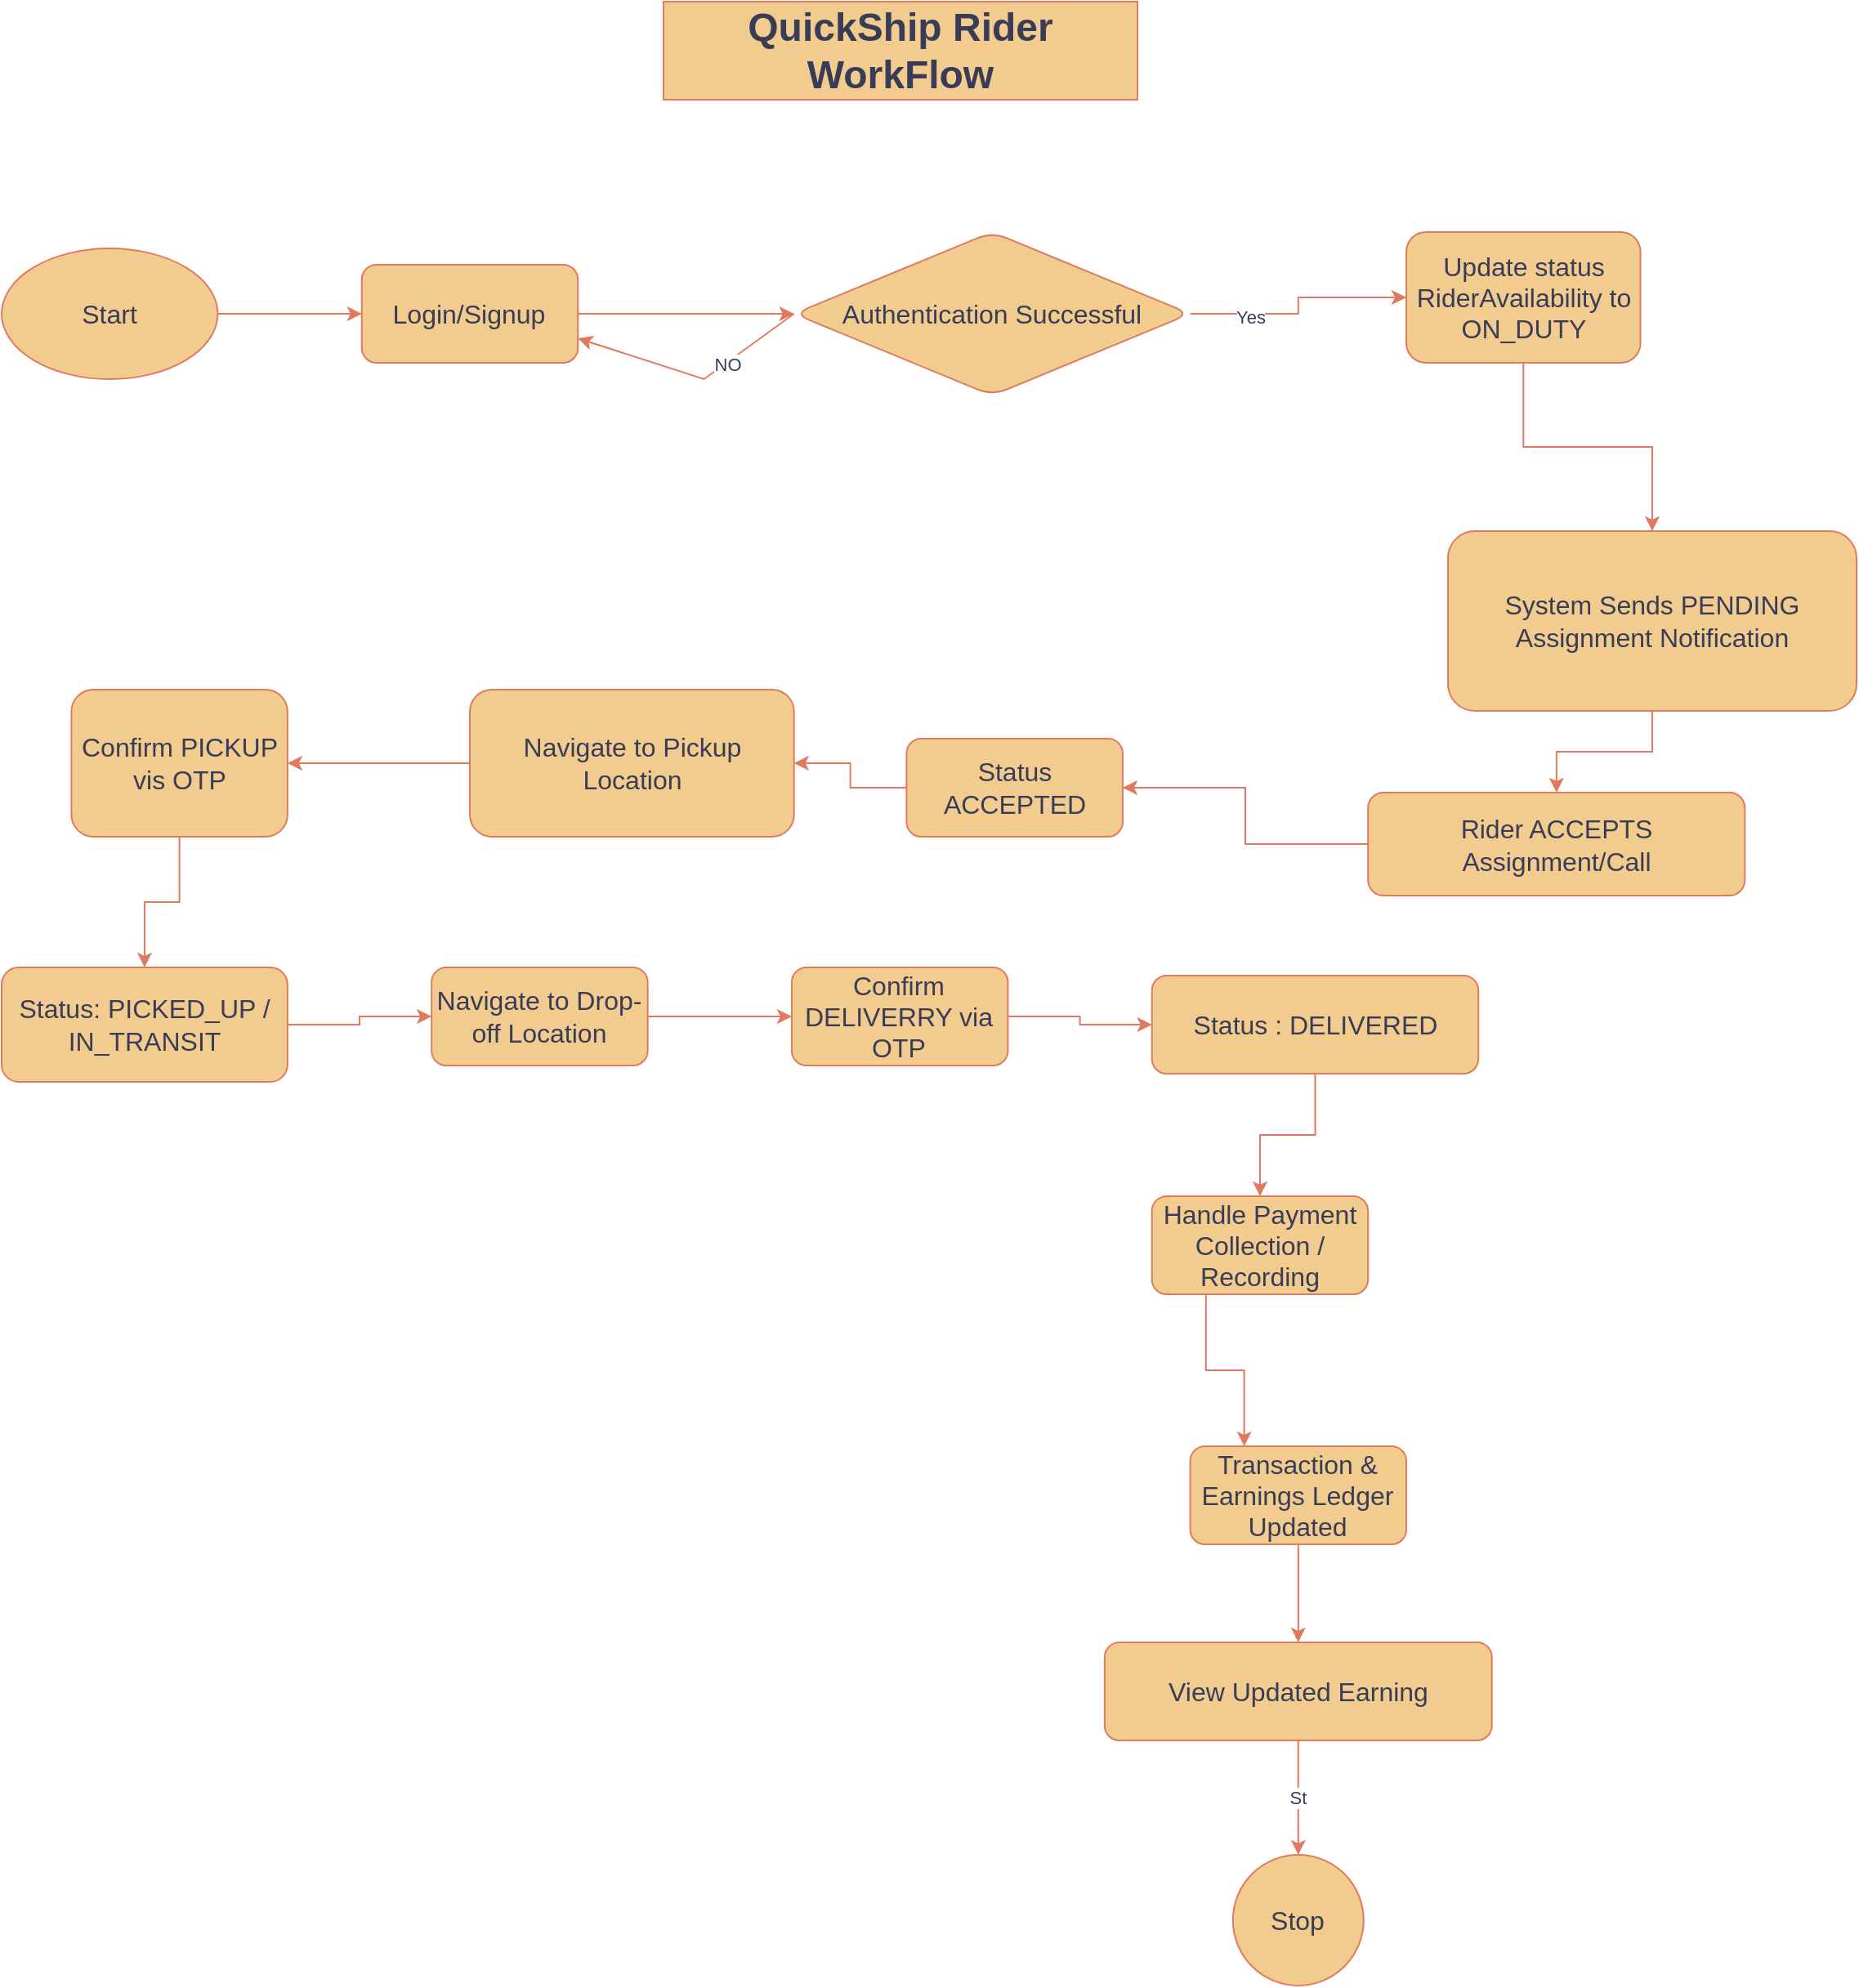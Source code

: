 <mxfile version="28.2.5">
  <diagram name="Page-1" id="TQbOudh795_DHU1F4wFf">
    <mxGraphModel dx="2308" dy="988" grid="1" gridSize="10" guides="1" tooltips="1" connect="1" arrows="1" fold="1" page="1" pageScale="1" pageWidth="850" pageHeight="1100" math="0" shadow="0">
      <root>
        <mxCell id="0" />
        <mxCell id="1" parent="0" />
        <mxCell id="jvYvhsIFIpIQuHa4VLG5-77" value="&lt;font style=&quot;font-size: 24px;&quot;&gt;&lt;b&gt;QuickShip Rider WorkFlow&lt;/b&gt;&lt;/font&gt;" style="whiteSpace=wrap;html=1;strokeColor=#E07A5F;fontColor=#393C56;fillColor=#F2CC8F;" vertex="1" parent="1">
          <mxGeometry x="630" y="66" width="290" height="60" as="geometry" />
        </mxCell>
        <mxCell id="jvYvhsIFIpIQuHa4VLG5-6" value="" style="edgeStyle=orthogonalEdgeStyle;rounded=0;orthogonalLoop=1;jettySize=auto;html=1;fontSize=16;labelBackgroundColor=none;fontColor=default;strokeColor=#E07A5F;" edge="1" parent="1" source="jvYvhsIFIpIQuHa4VLG5-1" target="jvYvhsIFIpIQuHa4VLG5-5">
          <mxGeometry relative="1" as="geometry" />
        </mxCell>
        <mxCell id="jvYvhsIFIpIQuHa4VLG5-1" value="&lt;div&gt;&lt;span style=&quot;background-color: transparent;&quot;&gt;Start&lt;/span&gt;&lt;/div&gt;" style="ellipse;whiteSpace=wrap;html=1;fontSize=16;labelBackgroundColor=none;fillColor=#F2CC8F;strokeColor=#E07A5F;fontColor=#393C56;" vertex="1" parent="1">
          <mxGeometry x="225" y="217" width="132.233" height="80" as="geometry" />
        </mxCell>
        <mxCell id="jvYvhsIFIpIQuHa4VLG5-15" value="" style="edgeStyle=orthogonalEdgeStyle;rounded=0;orthogonalLoop=1;jettySize=auto;html=1;entryX=0;entryY=0.5;entryDx=0;entryDy=0;fontSize=16;labelBackgroundColor=none;fontColor=default;strokeColor=#E07A5F;" edge="1" parent="1" source="jvYvhsIFIpIQuHa4VLG5-5" target="jvYvhsIFIpIQuHa4VLG5-7">
          <mxGeometry relative="1" as="geometry">
            <mxPoint x="687.816" y="257" as="targetPoint" />
          </mxGeometry>
        </mxCell>
        <mxCell id="jvYvhsIFIpIQuHa4VLG5-5" value="Login/Signup" style="rounded=1;whiteSpace=wrap;html=1;fontSize=16;labelBackgroundColor=none;fillColor=#F2CC8F;strokeColor=#E07A5F;fontColor=#393C56;" vertex="1" parent="1">
          <mxGeometry x="445.388" y="227" width="132.233" height="60" as="geometry" />
        </mxCell>
        <mxCell id="jvYvhsIFIpIQuHa4VLG5-17" value="" style="edgeStyle=orthogonalEdgeStyle;rounded=0;orthogonalLoop=1;jettySize=auto;html=1;fontSize=16;labelBackgroundColor=none;fontColor=default;strokeColor=#E07A5F;" edge="1" parent="1" source="jvYvhsIFIpIQuHa4VLG5-7" target="jvYvhsIFIpIQuHa4VLG5-16">
          <mxGeometry relative="1" as="geometry" />
        </mxCell>
        <mxCell id="jvYvhsIFIpIQuHa4VLG5-72" value="Yes" style="edgeLabel;html=1;align=center;verticalAlign=middle;resizable=0;points=[];strokeColor=#E07A5F;fontColor=#393C56;fillColor=#F2CC8F;" vertex="1" connectable="0" parent="jvYvhsIFIpIQuHa4VLG5-17">
          <mxGeometry x="-0.489" y="-2" relative="1" as="geometry">
            <mxPoint as="offset" />
          </mxGeometry>
        </mxCell>
        <mxCell id="jvYvhsIFIpIQuHa4VLG5-7" value="Authentication Successful" style="rhombus;whiteSpace=wrap;html=1;rounded=1;fontSize=16;labelBackgroundColor=none;fillColor=#F2CC8F;strokeColor=#E07A5F;fontColor=#393C56;" vertex="1" parent="1">
          <mxGeometry x="709.854" y="207" width="242.427" height="100" as="geometry" />
        </mxCell>
        <mxCell id="jvYvhsIFIpIQuHa4VLG5-9" value="" style="endArrow=classic;html=1;rounded=0;entryX=1;entryY=0.75;entryDx=0;entryDy=0;exitX=0;exitY=0.5;exitDx=0;exitDy=0;fontSize=16;labelBackgroundColor=none;fontColor=default;strokeColor=#E07A5F;" edge="1" parent="1" source="jvYvhsIFIpIQuHa4VLG5-7" target="jvYvhsIFIpIQuHa4VLG5-5">
          <mxGeometry width="50" height="50" relative="1" as="geometry">
            <mxPoint x="698.835" y="247" as="sourcePoint" />
            <mxPoint x="753.932" y="197" as="targetPoint" />
            <Array as="points">
              <mxPoint x="654.757" y="297" />
            </Array>
          </mxGeometry>
        </mxCell>
        <mxCell id="jvYvhsIFIpIQuHa4VLG5-71" value="NO" style="edgeLabel;html=1;align=center;verticalAlign=middle;resizable=0;points=[];strokeColor=#E07A5F;fontColor=#393C56;fillColor=#F2CC8F;" vertex="1" connectable="0" parent="jvYvhsIFIpIQuHa4VLG5-9">
          <mxGeometry x="-0.31" y="1" relative="1" as="geometry">
            <mxPoint as="offset" />
          </mxGeometry>
        </mxCell>
        <mxCell id="jvYvhsIFIpIQuHa4VLG5-20" value="" style="edgeStyle=orthogonalEdgeStyle;rounded=0;orthogonalLoop=1;jettySize=auto;html=1;fontSize=16;labelBackgroundColor=none;fontColor=default;strokeColor=#E07A5F;" edge="1" parent="1" source="jvYvhsIFIpIQuHa4VLG5-16" target="jvYvhsIFIpIQuHa4VLG5-19">
          <mxGeometry relative="1" as="geometry" />
        </mxCell>
        <mxCell id="jvYvhsIFIpIQuHa4VLG5-16" value="Update status RiderAvailability to ON_DUTY&lt;div&gt;&lt;/div&gt;" style="rounded=1;fontStyle=0;html=1;whiteSpace=wrap;fontSize=16;labelBackgroundColor=none;fillColor=#F2CC8F;strokeColor=#E07A5F;fontColor=#393C56;" vertex="1" parent="1">
          <mxGeometry x="1084.515" y="207" width="143.252" height="80" as="geometry" />
        </mxCell>
        <mxCell id="jvYvhsIFIpIQuHa4VLG5-22" value="" style="edgeStyle=orthogonalEdgeStyle;rounded=0;orthogonalLoop=1;jettySize=auto;html=1;fontSize=16;labelBackgroundColor=none;fontColor=default;strokeColor=#E07A5F;" edge="1" parent="1" source="jvYvhsIFIpIQuHa4VLG5-19" target="jvYvhsIFIpIQuHa4VLG5-21">
          <mxGeometry relative="1" as="geometry" />
        </mxCell>
        <mxCell id="jvYvhsIFIpIQuHa4VLG5-19" value="System Sends PENDING Assignment Notification" style="rounded=1;whiteSpace=wrap;html=1;fontStyle=0;fontSize=16;labelBackgroundColor=none;fillColor=#F2CC8F;strokeColor=#E07A5F;fontColor=#393C56;" vertex="1" parent="1">
          <mxGeometry x="1110" y="390" width="250" height="110" as="geometry" />
        </mxCell>
        <mxCell id="jvYvhsIFIpIQuHa4VLG5-24" value="" style="edgeStyle=orthogonalEdgeStyle;rounded=0;orthogonalLoop=1;jettySize=auto;html=1;fontSize=16;labelBackgroundColor=none;fontColor=default;strokeColor=#E07A5F;" edge="1" parent="1" source="jvYvhsIFIpIQuHa4VLG5-21" target="jvYvhsIFIpIQuHa4VLG5-23">
          <mxGeometry relative="1" as="geometry" />
        </mxCell>
        <mxCell id="jvYvhsIFIpIQuHa4VLG5-21" value="Rider ACCEPTS Assignment/Call" style="rounded=1;whiteSpace=wrap;html=1;fontStyle=0;fontSize=16;labelBackgroundColor=none;fillColor=#F2CC8F;strokeColor=#E07A5F;fontColor=#393C56;" vertex="1" parent="1">
          <mxGeometry x="1061.1" y="550" width="230.58" height="63" as="geometry" />
        </mxCell>
        <mxCell id="jvYvhsIFIpIQuHa4VLG5-26" value="" style="edgeStyle=orthogonalEdgeStyle;rounded=0;orthogonalLoop=1;jettySize=auto;html=1;fontSize=16;labelBackgroundColor=none;fontColor=default;strokeColor=#E07A5F;" edge="1" parent="1" source="jvYvhsIFIpIQuHa4VLG5-23" target="jvYvhsIFIpIQuHa4VLG5-25">
          <mxGeometry relative="1" as="geometry" />
        </mxCell>
        <mxCell id="jvYvhsIFIpIQuHa4VLG5-23" value="Status ACCEPTED" style="rounded=1;whiteSpace=wrap;html=1;fontStyle=0;fontSize=16;labelBackgroundColor=none;fillColor=#F2CC8F;strokeColor=#E07A5F;fontColor=#393C56;" vertex="1" parent="1">
          <mxGeometry x="778.726" y="517" width="132.233" height="60" as="geometry" />
        </mxCell>
        <mxCell id="jvYvhsIFIpIQuHa4VLG5-28" value="" style="edgeStyle=orthogonalEdgeStyle;rounded=0;orthogonalLoop=1;jettySize=auto;html=1;fontSize=16;labelBackgroundColor=none;fontColor=default;strokeColor=#E07A5F;" edge="1" parent="1" source="jvYvhsIFIpIQuHa4VLG5-25" target="jvYvhsIFIpIQuHa4VLG5-27">
          <mxGeometry relative="1" as="geometry" />
        </mxCell>
        <mxCell id="jvYvhsIFIpIQuHa4VLG5-25" value="Navigate to Pickup Location" style="rounded=1;whiteSpace=wrap;html=1;fontStyle=0;fontSize=16;labelBackgroundColor=none;fillColor=#F2CC8F;strokeColor=#E07A5F;fontColor=#393C56;" vertex="1" parent="1">
          <mxGeometry x="511.505" y="487" width="198.35" height="90" as="geometry" />
        </mxCell>
        <mxCell id="jvYvhsIFIpIQuHa4VLG5-30" value="" style="edgeStyle=orthogonalEdgeStyle;rounded=0;orthogonalLoop=1;jettySize=auto;html=1;fontSize=16;labelBackgroundColor=none;fontColor=default;strokeColor=#E07A5F;" edge="1" parent="1" source="jvYvhsIFIpIQuHa4VLG5-27" target="jvYvhsIFIpIQuHa4VLG5-29">
          <mxGeometry relative="1" as="geometry" />
        </mxCell>
        <mxCell id="jvYvhsIFIpIQuHa4VLG5-27" value="Confirm PICKUP vis OTP" style="rounded=1;whiteSpace=wrap;html=1;fontStyle=0;fontSize=16;labelBackgroundColor=none;fillColor=#F2CC8F;strokeColor=#E07A5F;fontColor=#393C56;" vertex="1" parent="1">
          <mxGeometry x="267.7" y="487" width="132.233" height="90" as="geometry" />
        </mxCell>
        <mxCell id="jvYvhsIFIpIQuHa4VLG5-32" value="" style="edgeStyle=orthogonalEdgeStyle;rounded=0;orthogonalLoop=1;jettySize=auto;html=1;fontSize=16;labelBackgroundColor=none;fontColor=default;strokeColor=#E07A5F;" edge="1" parent="1" source="jvYvhsIFIpIQuHa4VLG5-29" target="jvYvhsIFIpIQuHa4VLG5-31">
          <mxGeometry relative="1" as="geometry" />
        </mxCell>
        <mxCell id="jvYvhsIFIpIQuHa4VLG5-29" value="Status: PICKED_UP / IN_TRANSIT" style="rounded=1;whiteSpace=wrap;html=1;fontStyle=0;fontSize=16;labelBackgroundColor=none;fillColor=#F2CC8F;strokeColor=#E07A5F;fontColor=#393C56;" vertex="1" parent="1">
          <mxGeometry x="225" y="657" width="174.933" height="70" as="geometry" />
        </mxCell>
        <mxCell id="jvYvhsIFIpIQuHa4VLG5-34" value="" style="edgeStyle=orthogonalEdgeStyle;rounded=0;orthogonalLoop=1;jettySize=auto;html=1;fontSize=16;labelBackgroundColor=none;fontColor=default;strokeColor=#E07A5F;" edge="1" parent="1" source="jvYvhsIFIpIQuHa4VLG5-31" target="jvYvhsIFIpIQuHa4VLG5-33">
          <mxGeometry relative="1" as="geometry" />
        </mxCell>
        <mxCell id="jvYvhsIFIpIQuHa4VLG5-31" value="Navigate to Drop-off Location" style="rounded=1;whiteSpace=wrap;html=1;fontStyle=0;fontSize=16;labelBackgroundColor=none;fillColor=#F2CC8F;strokeColor=#E07A5F;fontColor=#393C56;" vertex="1" parent="1">
          <mxGeometry x="488.089" y="657" width="132.233" height="60" as="geometry" />
        </mxCell>
        <mxCell id="jvYvhsIFIpIQuHa4VLG5-36" value="" style="edgeStyle=orthogonalEdgeStyle;rounded=0;orthogonalLoop=1;jettySize=auto;html=1;fontSize=16;labelBackgroundColor=none;fontColor=default;strokeColor=#E07A5F;" edge="1" parent="1" source="jvYvhsIFIpIQuHa4VLG5-33" target="jvYvhsIFIpIQuHa4VLG5-35">
          <mxGeometry relative="1" as="geometry" />
        </mxCell>
        <mxCell id="jvYvhsIFIpIQuHa4VLG5-33" value="Confirm DELIVERRY via OTP" style="rounded=1;whiteSpace=wrap;html=1;fontStyle=0;fontSize=16;labelBackgroundColor=none;fillColor=#F2CC8F;strokeColor=#E07A5F;fontColor=#393C56;" vertex="1" parent="1">
          <mxGeometry x="708.477" y="657" width="132.233" height="60" as="geometry" />
        </mxCell>
        <mxCell id="jvYvhsIFIpIQuHa4VLG5-40" value="" style="edgeStyle=orthogonalEdgeStyle;rounded=0;orthogonalLoop=1;jettySize=auto;html=1;fontSize=16;labelBackgroundColor=none;fontColor=default;strokeColor=#E07A5F;" edge="1" parent="1" source="jvYvhsIFIpIQuHa4VLG5-35" target="jvYvhsIFIpIQuHa4VLG5-39">
          <mxGeometry relative="1" as="geometry" />
        </mxCell>
        <mxCell id="jvYvhsIFIpIQuHa4VLG5-35" value="Status : DELIVERED" style="rounded=1;whiteSpace=wrap;html=1;fontStyle=0;fontSize=16;labelBackgroundColor=none;fillColor=#F2CC8F;strokeColor=#E07A5F;fontColor=#393C56;" vertex="1" parent="1">
          <mxGeometry x="928.865" y="662" width="199.727" height="60" as="geometry" />
        </mxCell>
        <mxCell id="jvYvhsIFIpIQuHa4VLG5-39" value="Handle Payment Collection / Recording&lt;div&gt;&lt;/div&gt;" style="whiteSpace=wrap;html=1;rounded=1;fontStyle=0;fontSize=16;labelBackgroundColor=none;fillColor=#F2CC8F;strokeColor=#E07A5F;fontColor=#393C56;" vertex="1" parent="1">
          <mxGeometry x="928.865" y="797" width="132.233" height="60" as="geometry" />
        </mxCell>
        <mxCell id="jvYvhsIFIpIQuHa4VLG5-44" value="" style="edgeStyle=orthogonalEdgeStyle;rounded=0;orthogonalLoop=1;jettySize=auto;html=1;fontSize=16;labelBackgroundColor=none;fontColor=default;strokeColor=#E07A5F;exitX=0.25;exitY=1;exitDx=0;exitDy=0;entryX=0.25;entryY=0;entryDx=0;entryDy=0;" edge="1" parent="1" source="jvYvhsIFIpIQuHa4VLG5-39" target="jvYvhsIFIpIQuHa4VLG5-43">
          <mxGeometry relative="1" as="geometry">
            <mxPoint x="887.056" y="972" as="sourcePoint" />
            <mxPoint x="810.005" y="1087" as="targetPoint" />
          </mxGeometry>
        </mxCell>
        <mxCell id="jvYvhsIFIpIQuHa4VLG5-48" value="" style="edgeStyle=orthogonalEdgeStyle;rounded=0;orthogonalLoop=1;jettySize=auto;html=1;fontSize=16;labelBackgroundColor=none;fontColor=default;strokeColor=#E07A5F;" edge="1" parent="1" source="jvYvhsIFIpIQuHa4VLG5-43" target="jvYvhsIFIpIQuHa4VLG5-47">
          <mxGeometry relative="1" as="geometry">
            <Array as="points">
              <mxPoint x="1007.379" y="1117" />
            </Array>
          </mxGeometry>
        </mxCell>
        <mxCell id="jvYvhsIFIpIQuHa4VLG5-43" value="Transaction &amp;amp; Earnings Ledger Updated" style="rounded=1;whiteSpace=wrap;html=1;fontStyle=0;fontSize=16;labelBackgroundColor=none;fillColor=#F2CC8F;strokeColor=#E07A5F;fontColor=#393C56;" vertex="1" parent="1">
          <mxGeometry x="952.283" y="950" width="132.233" height="60" as="geometry" />
        </mxCell>
        <mxCell id="jvYvhsIFIpIQuHa4VLG5-85" value="St" style="edgeStyle=orthogonalEdgeStyle;rounded=0;orthogonalLoop=1;jettySize=auto;html=1;strokeColor=#E07A5F;fontColor=#393C56;fillColor=#F2CC8F;" edge="1" parent="1" source="jvYvhsIFIpIQuHa4VLG5-47" target="jvYvhsIFIpIQuHa4VLG5-84">
          <mxGeometry relative="1" as="geometry" />
        </mxCell>
        <mxCell id="jvYvhsIFIpIQuHa4VLG5-47" value="View Updated Earning" style="whiteSpace=wrap;html=1;rounded=1;fontStyle=0;fontSize=16;labelBackgroundColor=none;fillColor=#F2CC8F;strokeColor=#E07A5F;fontColor=#393C56;" vertex="1" parent="1">
          <mxGeometry x="899.941" y="1070" width="236.917" height="60" as="geometry" />
        </mxCell>
        <mxCell id="jvYvhsIFIpIQuHa4VLG5-84" value="Stop" style="ellipse;whiteSpace=wrap;html=1;fontSize=16;fillColor=#F2CC8F;strokeColor=#E07A5F;fontColor=#393C56;rounded=1;fontStyle=0;labelBackgroundColor=none;" vertex="1" parent="1">
          <mxGeometry x="978.4" y="1200" width="80" height="80" as="geometry" />
        </mxCell>
      </root>
    </mxGraphModel>
  </diagram>
</mxfile>
